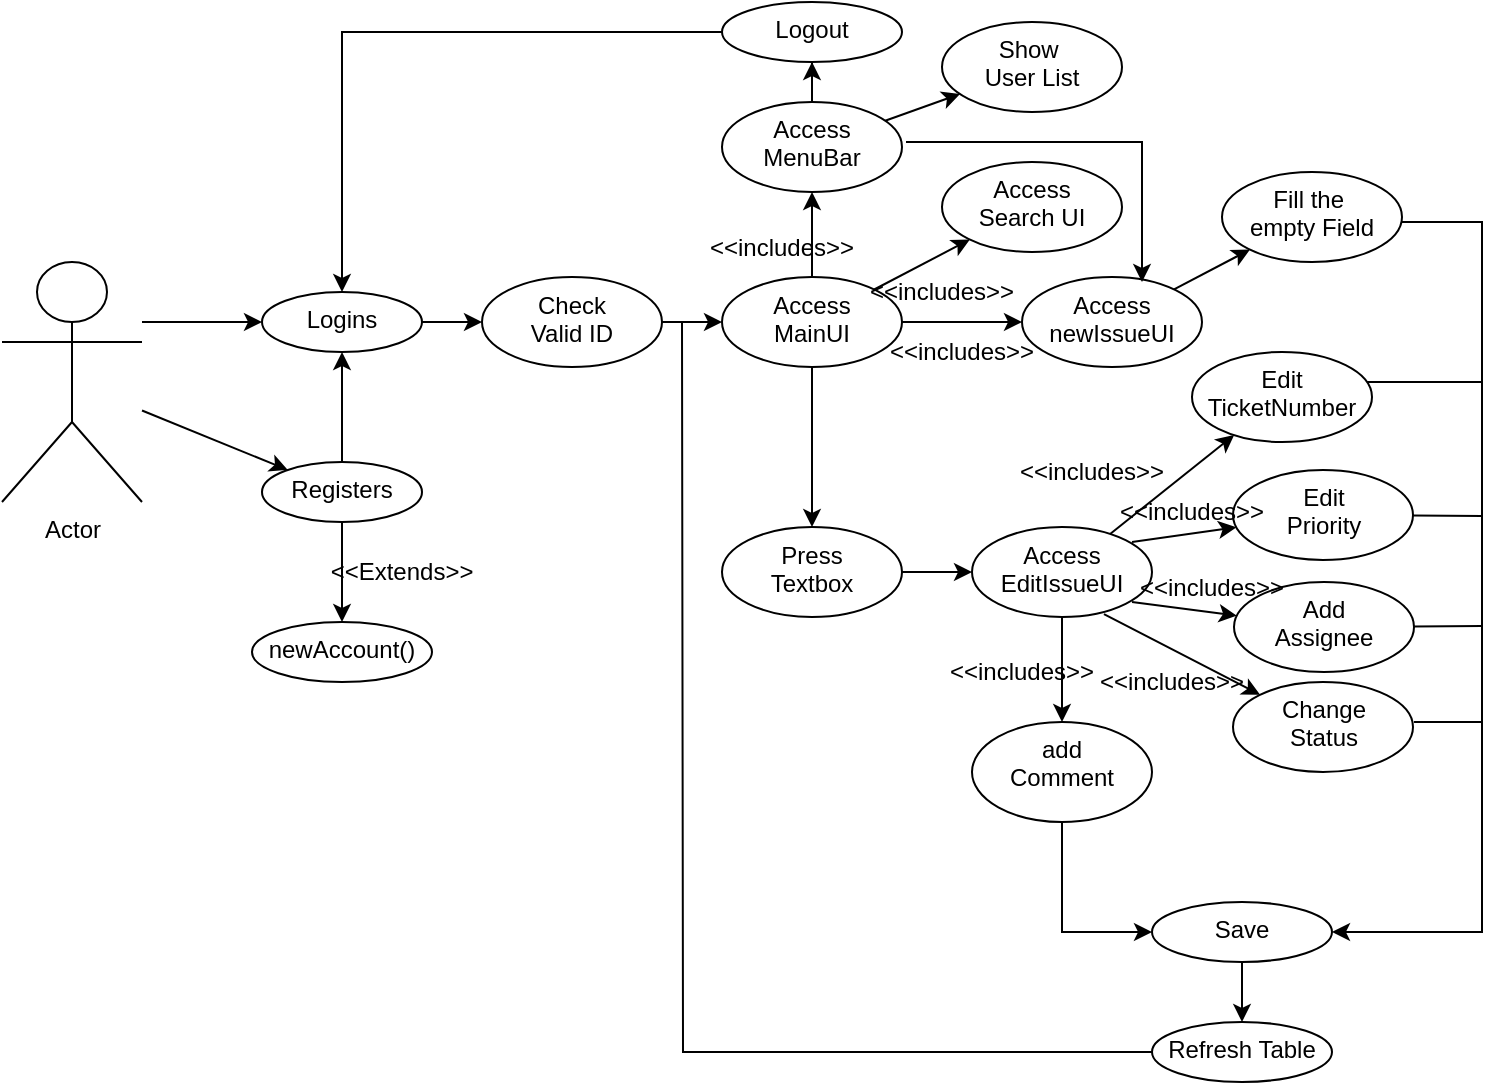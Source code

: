 <mxfile version="24.4.13" type="device">
  <diagram name="페이지-1" id="LNrV1RjGXWvmLCQQGxU9">
    <mxGraphModel dx="1098" dy="820" grid="1" gridSize="10" guides="1" tooltips="1" connect="1" arrows="1" fold="1" page="1" pageScale="1" pageWidth="827" pageHeight="1169" math="0" shadow="0">
      <root>
        <mxCell id="0" />
        <mxCell id="1" parent="0" />
        <mxCell id="HMQQhb6fDYw17Yuh2_Ba-3" value="" style="edgeStyle=orthogonalEdgeStyle;rounded=0;orthogonalLoop=1;jettySize=auto;html=1;" edge="1" parent="1" source="HMQQhb6fDYw17Yuh2_Ba-1" target="HMQQhb6fDYw17Yuh2_Ba-2">
          <mxGeometry relative="1" as="geometry">
            <Array as="points">
              <mxPoint x="130" y="420" />
              <mxPoint x="130" y="420" />
            </Array>
          </mxGeometry>
        </mxCell>
        <mxCell id="HMQQhb6fDYw17Yuh2_Ba-5" value="" style="rounded=0;orthogonalLoop=1;jettySize=auto;html=1;" edge="1" parent="1" source="HMQQhb6fDYw17Yuh2_Ba-1" target="HMQQhb6fDYw17Yuh2_Ba-4">
          <mxGeometry relative="1" as="geometry" />
        </mxCell>
        <mxCell id="HMQQhb6fDYw17Yuh2_Ba-1" value="Actor" style="shape=umlActor;verticalLabelPosition=bottom;verticalAlign=top;html=1;outlineConnect=0;" vertex="1" parent="1">
          <mxGeometry x="40" y="390" width="70" height="120" as="geometry" />
        </mxCell>
        <mxCell id="HMQQhb6fDYw17Yuh2_Ba-10" value="" style="edgeStyle=orthogonalEdgeStyle;rounded=0;orthogonalLoop=1;jettySize=auto;html=1;" edge="1" parent="1" source="HMQQhb6fDYw17Yuh2_Ba-2" target="HMQQhb6fDYw17Yuh2_Ba-9">
          <mxGeometry relative="1" as="geometry" />
        </mxCell>
        <mxCell id="HMQQhb6fDYw17Yuh2_Ba-2" value="Logins" style="ellipse;whiteSpace=wrap;html=1;verticalAlign=top;" vertex="1" parent="1">
          <mxGeometry x="170" y="405" width="80" height="30" as="geometry" />
        </mxCell>
        <mxCell id="HMQQhb6fDYw17Yuh2_Ba-7" value="" style="edgeStyle=orthogonalEdgeStyle;rounded=0;orthogonalLoop=1;jettySize=auto;html=1;" edge="1" parent="1" source="HMQQhb6fDYw17Yuh2_Ba-4" target="HMQQhb6fDYw17Yuh2_Ba-6">
          <mxGeometry relative="1" as="geometry" />
        </mxCell>
        <mxCell id="HMQQhb6fDYw17Yuh2_Ba-11" value="" style="edgeStyle=orthogonalEdgeStyle;rounded=0;orthogonalLoop=1;jettySize=auto;html=1;" edge="1" parent="1" source="HMQQhb6fDYw17Yuh2_Ba-4" target="HMQQhb6fDYw17Yuh2_Ba-2">
          <mxGeometry relative="1" as="geometry" />
        </mxCell>
        <mxCell id="HMQQhb6fDYw17Yuh2_Ba-4" value="Registers" style="ellipse;whiteSpace=wrap;html=1;verticalAlign=top;" vertex="1" parent="1">
          <mxGeometry x="170" y="490" width="80" height="30" as="geometry" />
        </mxCell>
        <mxCell id="HMQQhb6fDYw17Yuh2_Ba-6" value="newAccount()" style="ellipse;whiteSpace=wrap;html=1;verticalAlign=top;" vertex="1" parent="1">
          <mxGeometry x="165" y="570" width="90" height="30" as="geometry" />
        </mxCell>
        <mxCell id="HMQQhb6fDYw17Yuh2_Ba-8" value="&amp;lt;&amp;lt;Extends&amp;gt;&amp;gt;" style="text;html=1;align=center;verticalAlign=middle;whiteSpace=wrap;rounded=0;" vertex="1" parent="1">
          <mxGeometry x="210" y="530" width="60" height="30" as="geometry" />
        </mxCell>
        <mxCell id="HMQQhb6fDYw17Yuh2_Ba-13" value="" style="edgeStyle=orthogonalEdgeStyle;rounded=0;orthogonalLoop=1;jettySize=auto;html=1;" edge="1" parent="1" source="HMQQhb6fDYw17Yuh2_Ba-9" target="HMQQhb6fDYw17Yuh2_Ba-12">
          <mxGeometry relative="1" as="geometry" />
        </mxCell>
        <mxCell id="HMQQhb6fDYw17Yuh2_Ba-9" value="Check&lt;br&gt;Valid ID" style="ellipse;whiteSpace=wrap;html=1;verticalAlign=top;" vertex="1" parent="1">
          <mxGeometry x="280" y="397.5" width="90" height="45" as="geometry" />
        </mxCell>
        <mxCell id="HMQQhb6fDYw17Yuh2_Ba-15" value="" style="edgeStyle=orthogonalEdgeStyle;rounded=0;orthogonalLoop=1;jettySize=auto;html=1;" edge="1" parent="1" source="HMQQhb6fDYw17Yuh2_Ba-12" target="HMQQhb6fDYw17Yuh2_Ba-14">
          <mxGeometry relative="1" as="geometry" />
        </mxCell>
        <mxCell id="HMQQhb6fDYw17Yuh2_Ba-17" value="" style="rounded=0;orthogonalLoop=1;jettySize=auto;html=1;" edge="1" parent="1" source="HMQQhb6fDYw17Yuh2_Ba-12" target="HMQQhb6fDYw17Yuh2_Ba-16">
          <mxGeometry relative="1" as="geometry" />
        </mxCell>
        <mxCell id="HMQQhb6fDYw17Yuh2_Ba-20" value="" style="edgeStyle=orthogonalEdgeStyle;rounded=0;orthogonalLoop=1;jettySize=auto;html=1;" edge="1" parent="1" source="HMQQhb6fDYw17Yuh2_Ba-12" target="HMQQhb6fDYw17Yuh2_Ba-19">
          <mxGeometry relative="1" as="geometry" />
        </mxCell>
        <mxCell id="HMQQhb6fDYw17Yuh2_Ba-31" value="" style="edgeStyle=orthogonalEdgeStyle;rounded=0;orthogonalLoop=1;jettySize=auto;html=1;" edge="1" parent="1" source="HMQQhb6fDYw17Yuh2_Ba-12" target="HMQQhb6fDYw17Yuh2_Ba-30">
          <mxGeometry relative="1" as="geometry" />
        </mxCell>
        <mxCell id="HMQQhb6fDYw17Yuh2_Ba-12" value="Access&lt;br&gt;MainUI" style="ellipse;whiteSpace=wrap;html=1;verticalAlign=top;" vertex="1" parent="1">
          <mxGeometry x="400" y="397.5" width="90" height="45" as="geometry" />
        </mxCell>
        <mxCell id="HMQQhb6fDYw17Yuh2_Ba-24" value="" style="edgeStyle=orthogonalEdgeStyle;rounded=0;orthogonalLoop=1;jettySize=auto;html=1;" edge="1" parent="1" source="HMQQhb6fDYw17Yuh2_Ba-14" target="HMQQhb6fDYw17Yuh2_Ba-23">
          <mxGeometry relative="1" as="geometry" />
        </mxCell>
        <mxCell id="HMQQhb6fDYw17Yuh2_Ba-70" value="" style="rounded=0;orthogonalLoop=1;jettySize=auto;html=1;" edge="1" parent="1" source="HMQQhb6fDYw17Yuh2_Ba-14">
          <mxGeometry relative="1" as="geometry">
            <mxPoint x="519" y="306" as="targetPoint" />
          </mxGeometry>
        </mxCell>
        <mxCell id="HMQQhb6fDYw17Yuh2_Ba-14" value="Access&lt;br&gt;MenuBar" style="ellipse;whiteSpace=wrap;html=1;verticalAlign=top;" vertex="1" parent="1">
          <mxGeometry x="400" y="310" width="90" height="45" as="geometry" />
        </mxCell>
        <mxCell id="HMQQhb6fDYw17Yuh2_Ba-16" value="Access&lt;div&gt;Search UI&lt;/div&gt;" style="ellipse;whiteSpace=wrap;html=1;verticalAlign=top;" vertex="1" parent="1">
          <mxGeometry x="510" y="340" width="90" height="45" as="geometry" />
        </mxCell>
        <mxCell id="HMQQhb6fDYw17Yuh2_Ba-72" value="" style="rounded=0;orthogonalLoop=1;jettySize=auto;html=1;" edge="1" parent="1" source="HMQQhb6fDYw17Yuh2_Ba-19" target="HMQQhb6fDYw17Yuh2_Ba-71">
          <mxGeometry relative="1" as="geometry" />
        </mxCell>
        <mxCell id="HMQQhb6fDYw17Yuh2_Ba-19" value="Access&lt;br&gt;newIssueUI" style="ellipse;whiteSpace=wrap;html=1;verticalAlign=top;" vertex="1" parent="1">
          <mxGeometry x="550" y="397.5" width="90" height="45" as="geometry" />
        </mxCell>
        <mxCell id="HMQQhb6fDYw17Yuh2_Ba-26" value="" style="edgeStyle=orthogonalEdgeStyle;rounded=0;orthogonalLoop=1;jettySize=auto;html=1;entryX=0.5;entryY=0;entryDx=0;entryDy=0;" edge="1" parent="1" source="HMQQhb6fDYw17Yuh2_Ba-23" target="HMQQhb6fDYw17Yuh2_Ba-2">
          <mxGeometry relative="1" as="geometry">
            <mxPoint x="210" y="400" as="targetPoint" />
          </mxGeometry>
        </mxCell>
        <mxCell id="HMQQhb6fDYw17Yuh2_Ba-23" value="Logout" style="ellipse;whiteSpace=wrap;html=1;verticalAlign=top;" vertex="1" parent="1">
          <mxGeometry x="400" y="260" width="90" height="30" as="geometry" />
        </mxCell>
        <mxCell id="HMQQhb6fDYw17Yuh2_Ba-27" value="&amp;lt;&amp;lt;includes&amp;gt;&amp;gt;&lt;span style=&quot;color: rgba(0, 0, 0, 0); font-family: monospace; font-size: 0px; text-align: start; text-wrap: nowrap;&quot;&gt;%3CmxGraphModel%3E%3Croot%3E%3CmxCell%20id%3D%220%22%2F%3E%3CmxCell%20id%3D%221%22%20parent%3D%220%22%2F%3E%3CmxCell%20id%3D%222%22%20value%3D%22%26amp%3Blt%3B%26amp%3Blt%3BExtends%26amp%3Bgt%3B%26amp%3Bgt%3B%22%20style%3D%22text%3Bhtml%3D1%3Balign%3Dcenter%3BverticalAlign%3Dmiddle%3BwhiteSpace%3Dwrap%3Brounded%3D0%3B%22%20vertex%3D%221%22%20parent%3D%221%22%3E%3CmxGeometry%20x%3D%22210%22%20y%3D%22530%22%20width%3D%2260%22%20height%3D%2230%22%20as%3D%22geometry%22%2F%3E%3C%2FmxCell%3E%3C%2Froot%3E%3C%2FmxGraphModel%3E&lt;/span&gt;" style="text;html=1;align=center;verticalAlign=middle;whiteSpace=wrap;rounded=0;" vertex="1" parent="1">
          <mxGeometry x="400" y="367.5" width="60" height="30" as="geometry" />
        </mxCell>
        <mxCell id="HMQQhb6fDYw17Yuh2_Ba-28" value="&amp;lt;&amp;lt;includes&amp;gt;&amp;gt;&lt;span style=&quot;color: rgba(0, 0, 0, 0); font-family: monospace; font-size: 0px; text-align: start; text-wrap: nowrap;&quot;&gt;%3CmxGraphModel%3E%3Croot%3E%3CmxCell%20id%3D%220%22%2F%3E%3CmxCell%20id%3D%221%22%20parent%3D%220%22%2F%3E%3CmxCell%20id%3D%222%22%20value%3D%22%26amp%3Blt%3B%26amp%3Blt%3BExtends%26amp%3Bgt%3B%26amp%3Bgt%3B%22%20style%3D%22text%3Bhtml%3D1%3Balign%3Dcenter%3BverticalAlign%3Dmiddle%3BwhiteSpace%3Dwrap%3Brounded%3D0%3B%22%20vertex%3D%221%22%20parent%3D%221%22%3E%3CmxGeometry%20x%3D%22210%22%20y%3D%22530%22%20width%3D%2260%22%20height%3D%2230%22%20as%3D%22geometry%22%2F%3E%3C%2FmxCell%3E%3C%2Froot%3E%3C%2FmxGraphModel%3E&lt;/span&gt;" style="text;html=1;align=center;verticalAlign=middle;whiteSpace=wrap;rounded=0;" vertex="1" parent="1">
          <mxGeometry x="480" y="390" width="60" height="30" as="geometry" />
        </mxCell>
        <mxCell id="HMQQhb6fDYw17Yuh2_Ba-29" value="&amp;lt;&amp;lt;includes&amp;gt;&amp;gt;&lt;span style=&quot;color: rgba(0, 0, 0, 0); font-family: monospace; font-size: 0px; text-align: start; text-wrap: nowrap;&quot;&gt;%3CmxGraphModel%3E%3Croot%3E%3CmxCell%20id%3D%220%22%2F%3E%3CmxCell%20id%3D%221%22%20parent%3D%220%22%2F%3E%3CmxCell%20id%3D%222%22%20value%3D%22%26amp%3Blt%3B%26amp%3Blt%3BExtends%26amp%3Bgt%3B%26amp%3Bgt%3B%22%20style%3D%22text%3Bhtml%3D1%3Balign%3Dcenter%3BverticalAlign%3Dmiddle%3BwhiteSpace%3Dwrap%3Brounded%3D0%3B%22%20vertex%3D%221%22%20parent%3D%221%22%3E%3CmxGeometry%20x%3D%22210%22%20y%3D%22530%22%20width%3D%2260%22%20height%3D%2230%22%20as%3D%22geometry%22%2F%3E%3C%2FmxCell%3E%3C%2Froot%3E%3C%2FmxGraphModel%3E&lt;/span&gt;" style="text;html=1;align=center;verticalAlign=middle;whiteSpace=wrap;rounded=0;" vertex="1" parent="1">
          <mxGeometry x="490" y="420" width="60" height="30" as="geometry" />
        </mxCell>
        <mxCell id="HMQQhb6fDYw17Yuh2_Ba-33" value="" style="edgeStyle=orthogonalEdgeStyle;rounded=0;orthogonalLoop=1;jettySize=auto;html=1;" edge="1" parent="1" source="HMQQhb6fDYw17Yuh2_Ba-30" target="HMQQhb6fDYw17Yuh2_Ba-32">
          <mxGeometry relative="1" as="geometry" />
        </mxCell>
        <mxCell id="HMQQhb6fDYw17Yuh2_Ba-30" value="Press&lt;br&gt;Textbox" style="ellipse;whiteSpace=wrap;html=1;verticalAlign=top;" vertex="1" parent="1">
          <mxGeometry x="400" y="522.5" width="90" height="45" as="geometry" />
        </mxCell>
        <mxCell id="HMQQhb6fDYw17Yuh2_Ba-35" value="" style="rounded=0;orthogonalLoop=1;jettySize=auto;html=1;" edge="1" parent="1" source="HMQQhb6fDYw17Yuh2_Ba-32" target="HMQQhb6fDYw17Yuh2_Ba-34">
          <mxGeometry relative="1" as="geometry" />
        </mxCell>
        <mxCell id="HMQQhb6fDYw17Yuh2_Ba-32" value="Access&lt;br&gt;EditIssueUI" style="ellipse;whiteSpace=wrap;html=1;verticalAlign=top;" vertex="1" parent="1">
          <mxGeometry x="525" y="522.5" width="90" height="45" as="geometry" />
        </mxCell>
        <mxCell id="HMQQhb6fDYw17Yuh2_Ba-58" value="" style="edgeStyle=orthogonalEdgeStyle;rounded=0;orthogonalLoop=1;jettySize=auto;html=1;entryX=1;entryY=0.5;entryDx=0;entryDy=0;" edge="1" parent="1" source="HMQQhb6fDYw17Yuh2_Ba-34" target="HMQQhb6fDYw17Yuh2_Ba-50">
          <mxGeometry relative="1" as="geometry">
            <mxPoint x="805" y="457.5" as="targetPoint" />
            <Array as="points">
              <mxPoint x="780" y="450" />
              <mxPoint x="780" y="725" />
            </Array>
          </mxGeometry>
        </mxCell>
        <mxCell id="HMQQhb6fDYw17Yuh2_Ba-34" value="Edit&lt;br&gt;TicketNumber" style="ellipse;whiteSpace=wrap;html=1;verticalAlign=top;" vertex="1" parent="1">
          <mxGeometry x="635" y="435" width="90" height="45" as="geometry" />
        </mxCell>
        <mxCell id="HMQQhb6fDYw17Yuh2_Ba-36" value="" style="rounded=0;orthogonalLoop=1;jettySize=auto;html=1;exitX=0.889;exitY=0.167;exitDx=0;exitDy=0;exitPerimeter=0;" edge="1" parent="1" target="HMQQhb6fDYw17Yuh2_Ba-37" source="HMQQhb6fDYw17Yuh2_Ba-32">
          <mxGeometry relative="1" as="geometry">
            <mxPoint x="614.5" y="585" as="sourcePoint" />
          </mxGeometry>
        </mxCell>
        <mxCell id="HMQQhb6fDYw17Yuh2_Ba-60" value="" style="rounded=0;orthogonalLoop=1;jettySize=auto;html=1;endArrow=none;endFill=0;" edge="1" parent="1" source="HMQQhb6fDYw17Yuh2_Ba-37">
          <mxGeometry relative="1" as="geometry">
            <mxPoint x="780" y="517" as="targetPoint" />
          </mxGeometry>
        </mxCell>
        <mxCell id="HMQQhb6fDYw17Yuh2_Ba-37" value="Edit&lt;div&gt;Priority&lt;/div&gt;" style="ellipse;whiteSpace=wrap;html=1;verticalAlign=top;" vertex="1" parent="1">
          <mxGeometry x="655.5" y="494" width="90" height="45" as="geometry" />
        </mxCell>
        <mxCell id="HMQQhb6fDYw17Yuh2_Ba-38" value="" style="rounded=0;orthogonalLoop=1;jettySize=auto;html=1;exitX=0.5;exitY=1;exitDx=0;exitDy=0;" edge="1" parent="1" target="HMQQhb6fDYw17Yuh2_Ba-39" source="HMQQhb6fDYw17Yuh2_Ba-32">
          <mxGeometry relative="1" as="geometry">
            <mxPoint x="615" y="641" as="sourcePoint" />
          </mxGeometry>
        </mxCell>
        <mxCell id="HMQQhb6fDYw17Yuh2_Ba-53" value="" style="rounded=0;orthogonalLoop=1;jettySize=auto;html=1;entryX=0;entryY=0.5;entryDx=0;entryDy=0;" edge="1" parent="1" source="HMQQhb6fDYw17Yuh2_Ba-39" target="HMQQhb6fDYw17Yuh2_Ba-50">
          <mxGeometry relative="1" as="geometry">
            <mxPoint x="570" y="750" as="targetPoint" />
            <Array as="points">
              <mxPoint x="570" y="725" />
            </Array>
          </mxGeometry>
        </mxCell>
        <mxCell id="HMQQhb6fDYw17Yuh2_Ba-39" value="add&lt;br&gt;Comment" style="ellipse;whiteSpace=wrap;html=1;verticalAlign=top;" vertex="1" parent="1">
          <mxGeometry x="525" y="620" width="90" height="50" as="geometry" />
        </mxCell>
        <mxCell id="HMQQhb6fDYw17Yuh2_Ba-40" value="" style="rounded=0;orthogonalLoop=1;jettySize=auto;html=1;" edge="1" parent="1" target="HMQQhb6fDYw17Yuh2_Ba-41">
          <mxGeometry relative="1" as="geometry">
            <mxPoint x="605" y="560" as="sourcePoint" />
          </mxGeometry>
        </mxCell>
        <mxCell id="HMQQhb6fDYw17Yuh2_Ba-41" value="Add&lt;br&gt;Assignee" style="ellipse;whiteSpace=wrap;html=1;verticalAlign=top;" vertex="1" parent="1">
          <mxGeometry x="656" y="550" width="90" height="45" as="geometry" />
        </mxCell>
        <mxCell id="HMQQhb6fDYw17Yuh2_Ba-42" value="" style="rounded=0;orthogonalLoop=1;jettySize=auto;html=1;exitX=0.733;exitY=0.967;exitDx=0;exitDy=0;exitPerimeter=0;" edge="1" parent="1" target="HMQQhb6fDYw17Yuh2_Ba-43" source="HMQQhb6fDYw17Yuh2_Ba-32">
          <mxGeometry relative="1" as="geometry">
            <mxPoint x="614.5" y="691" as="sourcePoint" />
          </mxGeometry>
        </mxCell>
        <mxCell id="HMQQhb6fDYw17Yuh2_Ba-43" value="Change&lt;br&gt;Status" style="ellipse;whiteSpace=wrap;html=1;verticalAlign=top;" vertex="1" parent="1">
          <mxGeometry x="655.5" y="600" width="90" height="45" as="geometry" />
        </mxCell>
        <mxCell id="HMQQhb6fDYw17Yuh2_Ba-44" value="&amp;lt;&amp;lt;includes&amp;gt;&amp;gt;&lt;span style=&quot;color: rgba(0, 0, 0, 0); font-family: monospace; font-size: 0px; text-align: start; text-wrap: nowrap;&quot;&gt;%3CmxGraphModel%3E%3Croot%3E%3CmxCell%20id%3D%220%22%2F%3E%3CmxCell%20id%3D%221%22%20parent%3D%220%22%2F%3E%3CmxCell%20id%3D%222%22%20value%3D%22%26amp%3Blt%3B%26amp%3Blt%3BExtends%26amp%3Bgt%3B%26amp%3Bgt%3B%22%20style%3D%22text%3Bhtml%3D1%3Balign%3Dcenter%3BverticalAlign%3Dmiddle%3BwhiteSpace%3Dwrap%3Brounded%3D0%3B%22%20vertex%3D%221%22%20parent%3D%221%22%3E%3CmxGeometry%20x%3D%22210%22%20y%3D%22530%22%20width%3D%2260%22%20height%3D%2230%22%20as%3D%22geometry%22%2F%3E%3C%2FmxCell%3E%3C%2Froot%3E%3C%2FmxGraphModel%3E&lt;/span&gt;" style="text;html=1;align=center;verticalAlign=middle;whiteSpace=wrap;rounded=0;" vertex="1" parent="1">
          <mxGeometry x="555" y="480" width="60" height="30" as="geometry" />
        </mxCell>
        <mxCell id="HMQQhb6fDYw17Yuh2_Ba-45" value="&amp;lt;&amp;lt;includes&amp;gt;&amp;gt;&lt;span style=&quot;color: rgba(0, 0, 0, 0); font-family: monospace; font-size: 0px; text-align: start; text-wrap: nowrap;&quot;&gt;%3CmxGraphModel%3E%3Croot%3E%3CmxCell%20id%3D%220%22%2F%3E%3CmxCell%20id%3D%221%22%20parent%3D%220%22%2F%3E%3CmxCell%20id%3D%222%22%20value%3D%22%26amp%3Blt%3B%26amp%3Blt%3BExtends%26amp%3Bgt%3B%26amp%3Bgt%3B%22%20style%3D%22text%3Bhtml%3D1%3Balign%3Dcenter%3BverticalAlign%3Dmiddle%3BwhiteSpace%3Dwrap%3Brounded%3D0%3B%22%20vertex%3D%221%22%20parent%3D%221%22%3E%3CmxGeometry%20x%3D%22210%22%20y%3D%22530%22%20width%3D%2260%22%20height%3D%2230%22%20as%3D%22geometry%22%2F%3E%3C%2FmxCell%3E%3C%2Froot%3E%3C%2FmxGraphModel%3E&lt;/span&gt;" style="text;html=1;align=center;verticalAlign=middle;whiteSpace=wrap;rounded=0;" vertex="1" parent="1">
          <mxGeometry x="605" y="500" width="60" height="30" as="geometry" />
        </mxCell>
        <mxCell id="HMQQhb6fDYw17Yuh2_Ba-46" value="&amp;lt;&amp;lt;includes&amp;gt;&amp;gt;&lt;span style=&quot;color: rgba(0, 0, 0, 0); font-family: monospace; font-size: 0px; text-align: start; text-wrap: nowrap;&quot;&gt;%3CmxGraphModel%3E%3Croot%3E%3CmxCell%20id%3D%220%22%2F%3E%3CmxCell%20id%3D%221%22%20parent%3D%220%22%2F%3E%3CmxCell%20id%3D%222%22%20value%3D%22%26amp%3Blt%3B%26amp%3Blt%3BExtends%26amp%3Bgt%3B%26amp%3Bgt%3B%22%20style%3D%22text%3Bhtml%3D1%3Balign%3Dcenter%3BverticalAlign%3Dmiddle%3BwhiteSpace%3Dwrap%3Brounded%3D0%3B%22%20vertex%3D%221%22%20parent%3D%221%22%3E%3CmxGeometry%20x%3D%22210%22%20y%3D%22530%22%20width%3D%2260%22%20height%3D%2230%22%20as%3D%22geometry%22%2F%3E%3C%2FmxCell%3E%3C%2Froot%3E%3C%2FmxGraphModel%3E&lt;/span&gt;" style="text;html=1;align=center;verticalAlign=middle;whiteSpace=wrap;rounded=0;" vertex="1" parent="1">
          <mxGeometry x="615" y="537.5" width="60" height="30" as="geometry" />
        </mxCell>
        <mxCell id="HMQQhb6fDYw17Yuh2_Ba-47" value="&amp;lt;&amp;lt;includes&amp;gt;&amp;gt;&lt;span style=&quot;color: rgba(0, 0, 0, 0); font-family: monospace; font-size: 0px; text-align: start; text-wrap: nowrap;&quot;&gt;%3CmxGraphModel%3E%3Croot%3E%3CmxCell%20id%3D%220%22%2F%3E%3CmxCell%20id%3D%221%22%20parent%3D%220%22%2F%3E%3CmxCell%20id%3D%222%22%20value%3D%22%26amp%3Blt%3B%26amp%3Blt%3BExtends%26amp%3Bgt%3B%26amp%3Bgt%3B%22%20style%3D%22text%3Bhtml%3D1%3Balign%3Dcenter%3BverticalAlign%3Dmiddle%3BwhiteSpace%3Dwrap%3Brounded%3D0%3B%22%20vertex%3D%221%22%20parent%3D%221%22%3E%3CmxGeometry%20x%3D%22210%22%20y%3D%22530%22%20width%3D%2260%22%20height%3D%2230%22%20as%3D%22geometry%22%2F%3E%3C%2FmxCell%3E%3C%2Froot%3E%3C%2FmxGraphModel%3E&lt;/span&gt;" style="text;html=1;align=center;verticalAlign=middle;whiteSpace=wrap;rounded=0;" vertex="1" parent="1">
          <mxGeometry x="595" y="585" width="60" height="30" as="geometry" />
        </mxCell>
        <mxCell id="HMQQhb6fDYw17Yuh2_Ba-48" value="&amp;lt;&amp;lt;includes&amp;gt;&amp;gt;&lt;span style=&quot;color: rgba(0, 0, 0, 0); font-family: monospace; font-size: 0px; text-align: start; text-wrap: nowrap;&quot;&gt;%3CmxGraphModel%3E%3Croot%3E%3CmxCell%20id%3D%220%22%2F%3E%3CmxCell%20id%3D%221%22%20parent%3D%220%22%2F%3E%3CmxCell%20id%3D%222%22%20value%3D%22%26amp%3Blt%3B%26amp%3Blt%3BExtends%26amp%3Bgt%3B%26amp%3Bgt%3B%22%20style%3D%22text%3Bhtml%3D1%3Balign%3Dcenter%3BverticalAlign%3Dmiddle%3BwhiteSpace%3Dwrap%3Brounded%3D0%3B%22%20vertex%3D%221%22%20parent%3D%221%22%3E%3CmxGeometry%20x%3D%22210%22%20y%3D%22530%22%20width%3D%2260%22%20height%3D%2230%22%20as%3D%22geometry%22%2F%3E%3C%2FmxCell%3E%3C%2Froot%3E%3C%2FmxGraphModel%3E&lt;/span&gt;" style="text;html=1;align=center;verticalAlign=middle;whiteSpace=wrap;rounded=0;" vertex="1" parent="1">
          <mxGeometry x="520" y="580" width="60" height="30" as="geometry" />
        </mxCell>
        <mxCell id="HMQQhb6fDYw17Yuh2_Ba-65" value="" style="edgeStyle=orthogonalEdgeStyle;rounded=0;orthogonalLoop=1;jettySize=auto;html=1;" edge="1" parent="1" source="HMQQhb6fDYw17Yuh2_Ba-50" target="HMQQhb6fDYw17Yuh2_Ba-64">
          <mxGeometry relative="1" as="geometry" />
        </mxCell>
        <mxCell id="HMQQhb6fDYw17Yuh2_Ba-50" value="Save" style="ellipse;whiteSpace=wrap;html=1;verticalAlign=top;" vertex="1" parent="1">
          <mxGeometry x="615" y="710" width="90" height="30" as="geometry" />
        </mxCell>
        <mxCell id="HMQQhb6fDYw17Yuh2_Ba-62" value="" style="rounded=0;orthogonalLoop=1;jettySize=auto;html=1;endArrow=none;endFill=0;" edge="1" parent="1">
          <mxGeometry relative="1" as="geometry">
            <mxPoint x="745.5" y="572.3" as="sourcePoint" />
            <mxPoint x="780" y="572" as="targetPoint" />
          </mxGeometry>
        </mxCell>
        <mxCell id="HMQQhb6fDYw17Yuh2_Ba-63" value="" style="rounded=0;orthogonalLoop=1;jettySize=auto;html=1;endArrow=none;endFill=0;" edge="1" parent="1">
          <mxGeometry relative="1" as="geometry">
            <mxPoint x="746" y="620" as="sourcePoint" />
            <mxPoint x="780" y="620" as="targetPoint" />
          </mxGeometry>
        </mxCell>
        <mxCell id="HMQQhb6fDYw17Yuh2_Ba-67" value="" style="edgeStyle=orthogonalEdgeStyle;rounded=0;orthogonalLoop=1;jettySize=auto;html=1;endArrow=none;endFill=0;" edge="1" parent="1" source="HMQQhb6fDYw17Yuh2_Ba-64">
          <mxGeometry relative="1" as="geometry">
            <mxPoint x="380" y="420" as="targetPoint" />
          </mxGeometry>
        </mxCell>
        <mxCell id="HMQQhb6fDYw17Yuh2_Ba-64" value="Refresh Table" style="ellipse;whiteSpace=wrap;html=1;verticalAlign=top;" vertex="1" parent="1">
          <mxGeometry x="615" y="770" width="90" height="30" as="geometry" />
        </mxCell>
        <mxCell id="HMQQhb6fDYw17Yuh2_Ba-69" value="Show&amp;nbsp;&lt;br&gt;User List" style="ellipse;whiteSpace=wrap;html=1;verticalAlign=top;" vertex="1" parent="1">
          <mxGeometry x="510" y="270" width="90" height="45" as="geometry" />
        </mxCell>
        <mxCell id="HMQQhb6fDYw17Yuh2_Ba-74" value="" style="edgeStyle=orthogonalEdgeStyle;rounded=0;orthogonalLoop=1;jettySize=auto;html=1;endArrow=none;endFill=0;movable=1;resizable=1;rotatable=1;deletable=1;editable=1;locked=0;connectable=1;" edge="1" parent="1">
          <mxGeometry relative="1" as="geometry">
            <mxPoint x="740.001" y="370.0" as="sourcePoint" />
            <mxPoint x="770.28" y="450" as="targetPoint" />
            <Array as="points">
              <mxPoint x="780" y="370" />
              <mxPoint x="780" y="450" />
            </Array>
          </mxGeometry>
        </mxCell>
        <mxCell id="HMQQhb6fDYw17Yuh2_Ba-71" value="Fill the&amp;nbsp;&lt;br&gt;empty Field" style="ellipse;whiteSpace=wrap;html=1;verticalAlign=top;" vertex="1" parent="1">
          <mxGeometry x="650" y="345" width="90" height="45" as="geometry" />
        </mxCell>
        <mxCell id="HMQQhb6fDYw17Yuh2_Ba-77" value="" style="rounded=0;orthogonalLoop=1;jettySize=auto;html=1;" edge="1" parent="1">
          <mxGeometry relative="1" as="geometry">
            <mxPoint x="492" y="330" as="sourcePoint" />
            <mxPoint x="610" y="400" as="targetPoint" />
            <Array as="points">
              <mxPoint x="610" y="330" />
            </Array>
          </mxGeometry>
        </mxCell>
      </root>
    </mxGraphModel>
  </diagram>
</mxfile>
